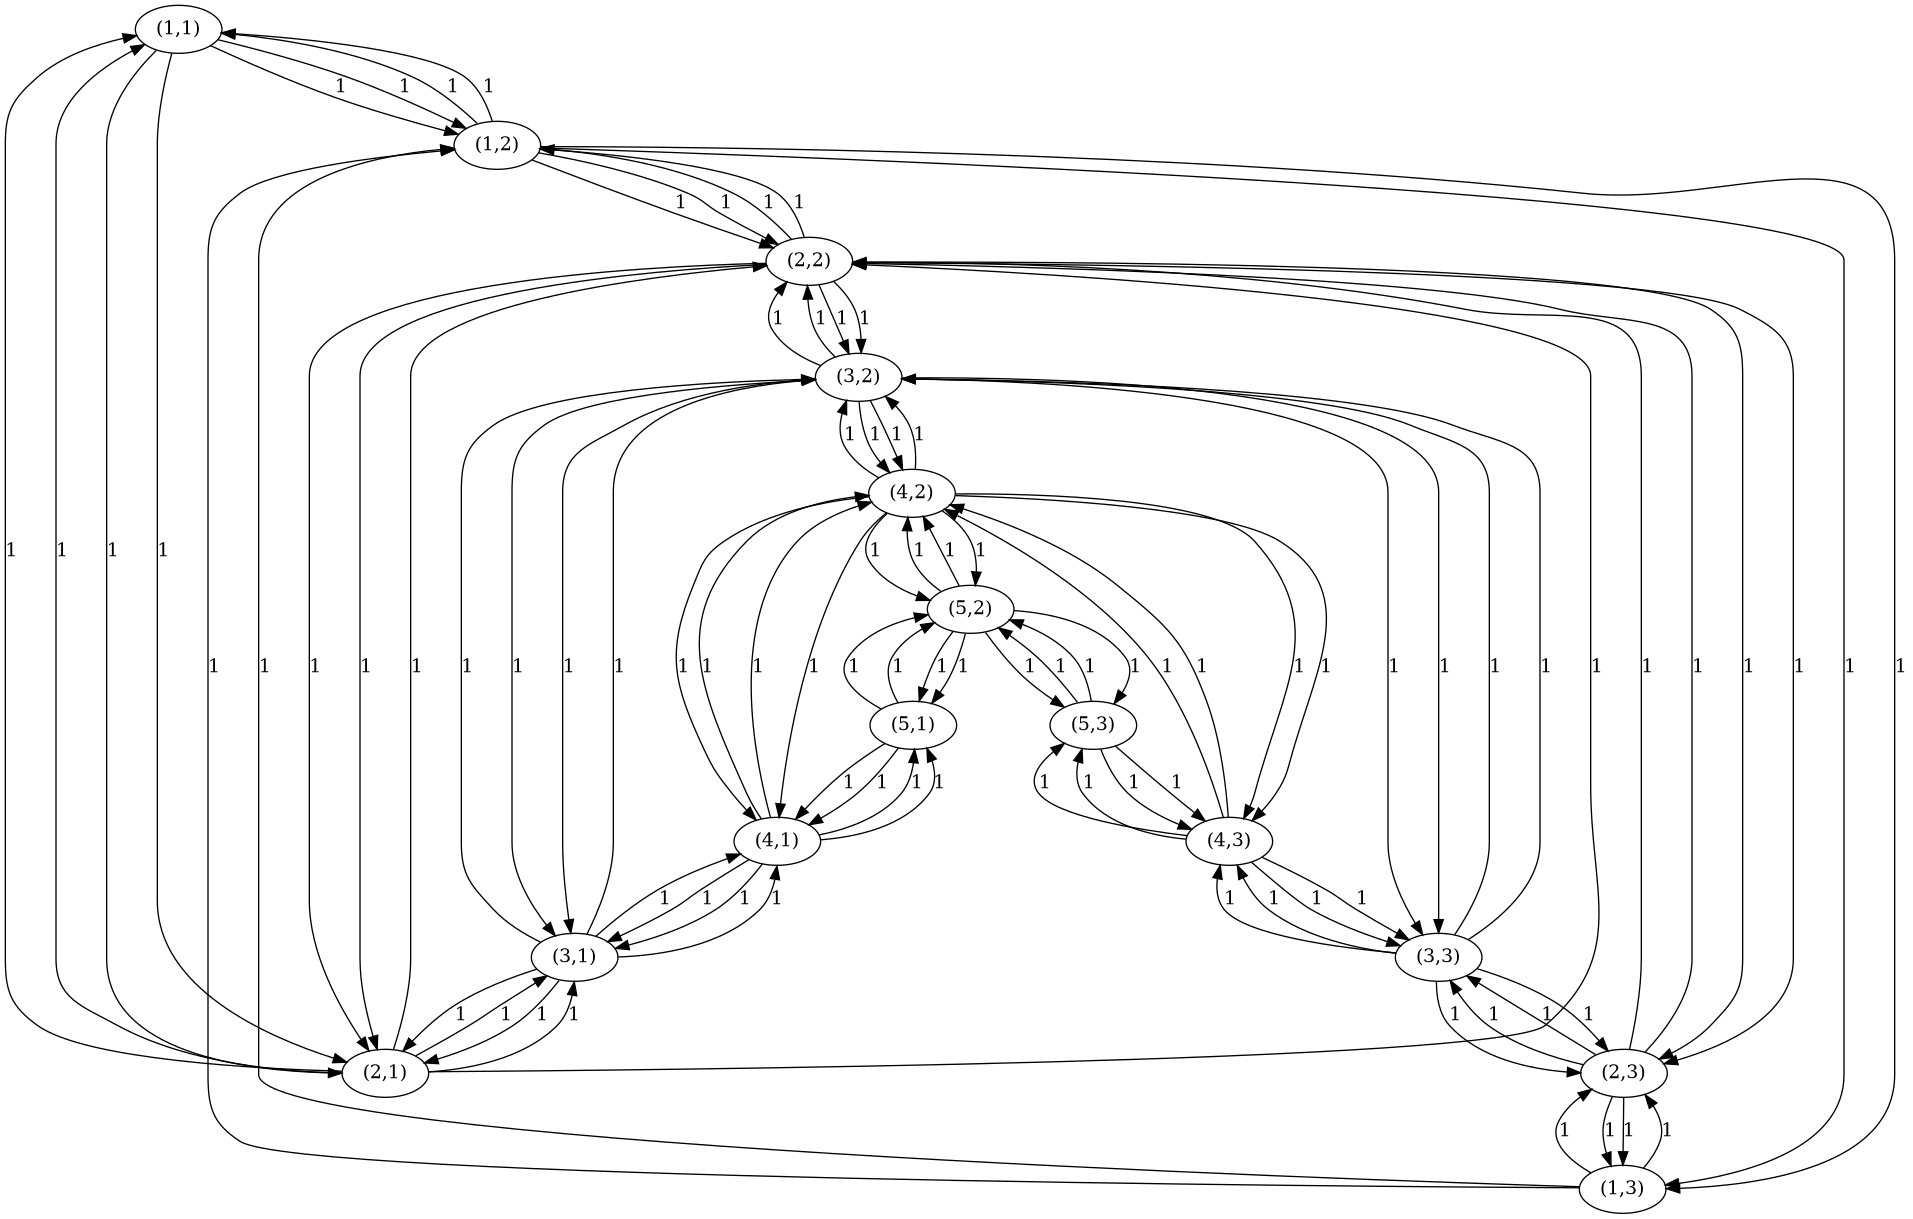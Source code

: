 @startuml
digraph G {
"(1,1)" -> "(1,2)" [label = 1]
"(1,1)" -> "(2,1)" [label = 1]
"(1,1)" -> "(1,2)" [label = 1]
"(1,1)" -> "(2,1)" [label = 1]
"(1,2)" -> "(1,1)" [label = 1]
"(1,2)" -> "(1,1)" [label = 1]
"(1,2)" -> "(1,3)" [label = 1]
"(1,2)" -> "(2,2)" [label = 1]
"(1,2)" -> "(1,3)" [label = 1]
"(1,2)" -> "(2,2)" [label = 1]
"(2,1)" -> "(1,1)" [label = 1]
"(2,1)" -> "(2,2)" [label = 1]
"(2,1)" -> "(1,1)" [label = 1]
"(2,1)" -> "(3,1)" [label = 1]
"(2,1)" -> "(2,2)" [label = 1]
"(2,1)" -> "(3,1)" [label = 1]
"(1,3)" -> "(1,2)" [label = 1]
"(1,3)" -> "(1,2)" [label = 1]
"(1,3)" -> "(2,3)" [label = 1]
"(1,3)" -> "(2,3)" [label = 1]
"(2,2)" -> "(1,2)" [label = 1]
"(2,2)" -> "(2,1)" [label = 1]
"(2,2)" -> "(2,1)" [label = 1]
"(2,2)" -> "(2,3)" [label = 1]
"(2,2)" -> "(1,2)" [label = 1]
"(2,2)" -> "(3,2)" [label = 1]
"(2,2)" -> "(2,3)" [label = 1]
"(2,2)" -> "(3,2)" [label = 1]
"(2,3)" -> "(1,3)" [label = 1]
"(2,3)" -> "(2,2)" [label = 1]
"(2,3)" -> "(2,2)" [label = 1]
"(2,3)" -> "(1,3)" [label = 1]
"(2,3)" -> "(3,3)" [label = 1]
"(2,3)" -> "(3,3)" [label = 1]
"(3,1)" -> "(2,1)" [label = 1]
"(3,1)" -> "(3,2)" [label = 1]
"(3,1)" -> "(2,1)" [label = 1]
"(3,1)" -> "(4,1)" [label = 1]
"(3,1)" -> "(3,2)" [label = 1]
"(3,1)" -> "(4,1)" [label = 1]
"(3,2)" -> "(2,2)" [label = 1]
"(3,2)" -> "(3,1)" [label = 1]
"(3,2)" -> "(3,1)" [label = 1]
"(3,2)" -> "(3,3)" [label = 1]
"(3,2)" -> "(2,2)" [label = 1]
"(3,2)" -> "(4,2)" [label = 1]
"(3,2)" -> "(3,3)" [label = 1]
"(3,2)" -> "(4,2)" [label = 1]
"(3,3)" -> "(2,3)" [label = 1]
"(3,3)" -> "(3,2)" [label = 1]
"(3,3)" -> "(3,2)" [label = 1]
"(3,3)" -> "(2,3)" [label = 1]
"(3,3)" -> "(4,3)" [label = 1]
"(3,3)" -> "(4,3)" [label = 1]
"(4,1)" -> "(3,1)" [label = 1]
"(4,1)" -> "(4,2)" [label = 1]
"(4,1)" -> "(3,1)" [label = 1]
"(4,1)" -> "(5,1)" [label = 1]
"(4,1)" -> "(4,2)" [label = 1]
"(4,1)" -> "(5,1)" [label = 1]
"(4,2)" -> "(3,2)" [label = 1]
"(4,2)" -> "(4,1)" [label = 1]
"(4,2)" -> "(4,1)" [label = 1]
"(4,2)" -> "(4,3)" [label = 1]
"(4,2)" -> "(3,2)" [label = 1]
"(4,2)" -> "(5,2)" [label = 1]
"(4,2)" -> "(4,3)" [label = 1]
"(4,2)" -> "(5,2)" [label = 1]
"(4,3)" -> "(3,3)" [label = 1]
"(4,3)" -> "(4,2)" [label = 1]
"(4,3)" -> "(4,2)" [label = 1]
"(4,3)" -> "(3,3)" [label = 1]
"(4,3)" -> "(5,3)" [label = 1]
"(4,3)" -> "(5,3)" [label = 1]
"(5,1)" -> "(4,1)" [label = 1]
"(5,1)" -> "(5,2)" [label = 1]
"(5,1)" -> "(4,1)" [label = 1]
"(5,1)" -> "(5,2)" [label = 1]
"(5,2)" -> "(4,2)" [label = 1]
"(5,2)" -> "(5,1)" [label = 1]
"(5,2)" -> "(5,1)" [label = 1]
"(5,2)" -> "(5,3)" [label = 1]
"(5,2)" -> "(4,2)" [label = 1]
"(5,2)" -> "(5,3)" [label = 1]
"(5,3)" -> "(4,3)" [label = 1]
"(5,3)" -> "(5,2)" [label = 1]
"(5,3)" -> "(5,2)" [label = 1]
"(5,3)" -> "(4,3)" [label = 1]
}
@enduml